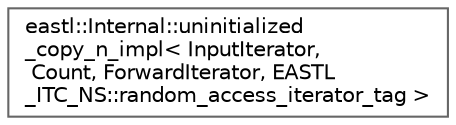 digraph "类继承关系图"
{
 // LATEX_PDF_SIZE
  bgcolor="transparent";
  edge [fontname=Helvetica,fontsize=10,labelfontname=Helvetica,labelfontsize=10];
  node [fontname=Helvetica,fontsize=10,shape=box,height=0.2,width=0.4];
  rankdir="LR";
  Node0 [id="Node000000",label="eastl::Internal::uninitialized\l_copy_n_impl\< InputIterator,\l Count, ForwardIterator, EASTL\l_ITC_NS::random_access_iterator_tag \>",height=0.2,width=0.4,color="grey40", fillcolor="white", style="filled",URL="$structeastl_1_1_internal_1_1uninitialized__copy__n__impl_3_01_input_iterator_00_01_count_00_01_f703a969e00f4a7aaf95c1cf7129ae14d.html",tooltip=" "];
}
